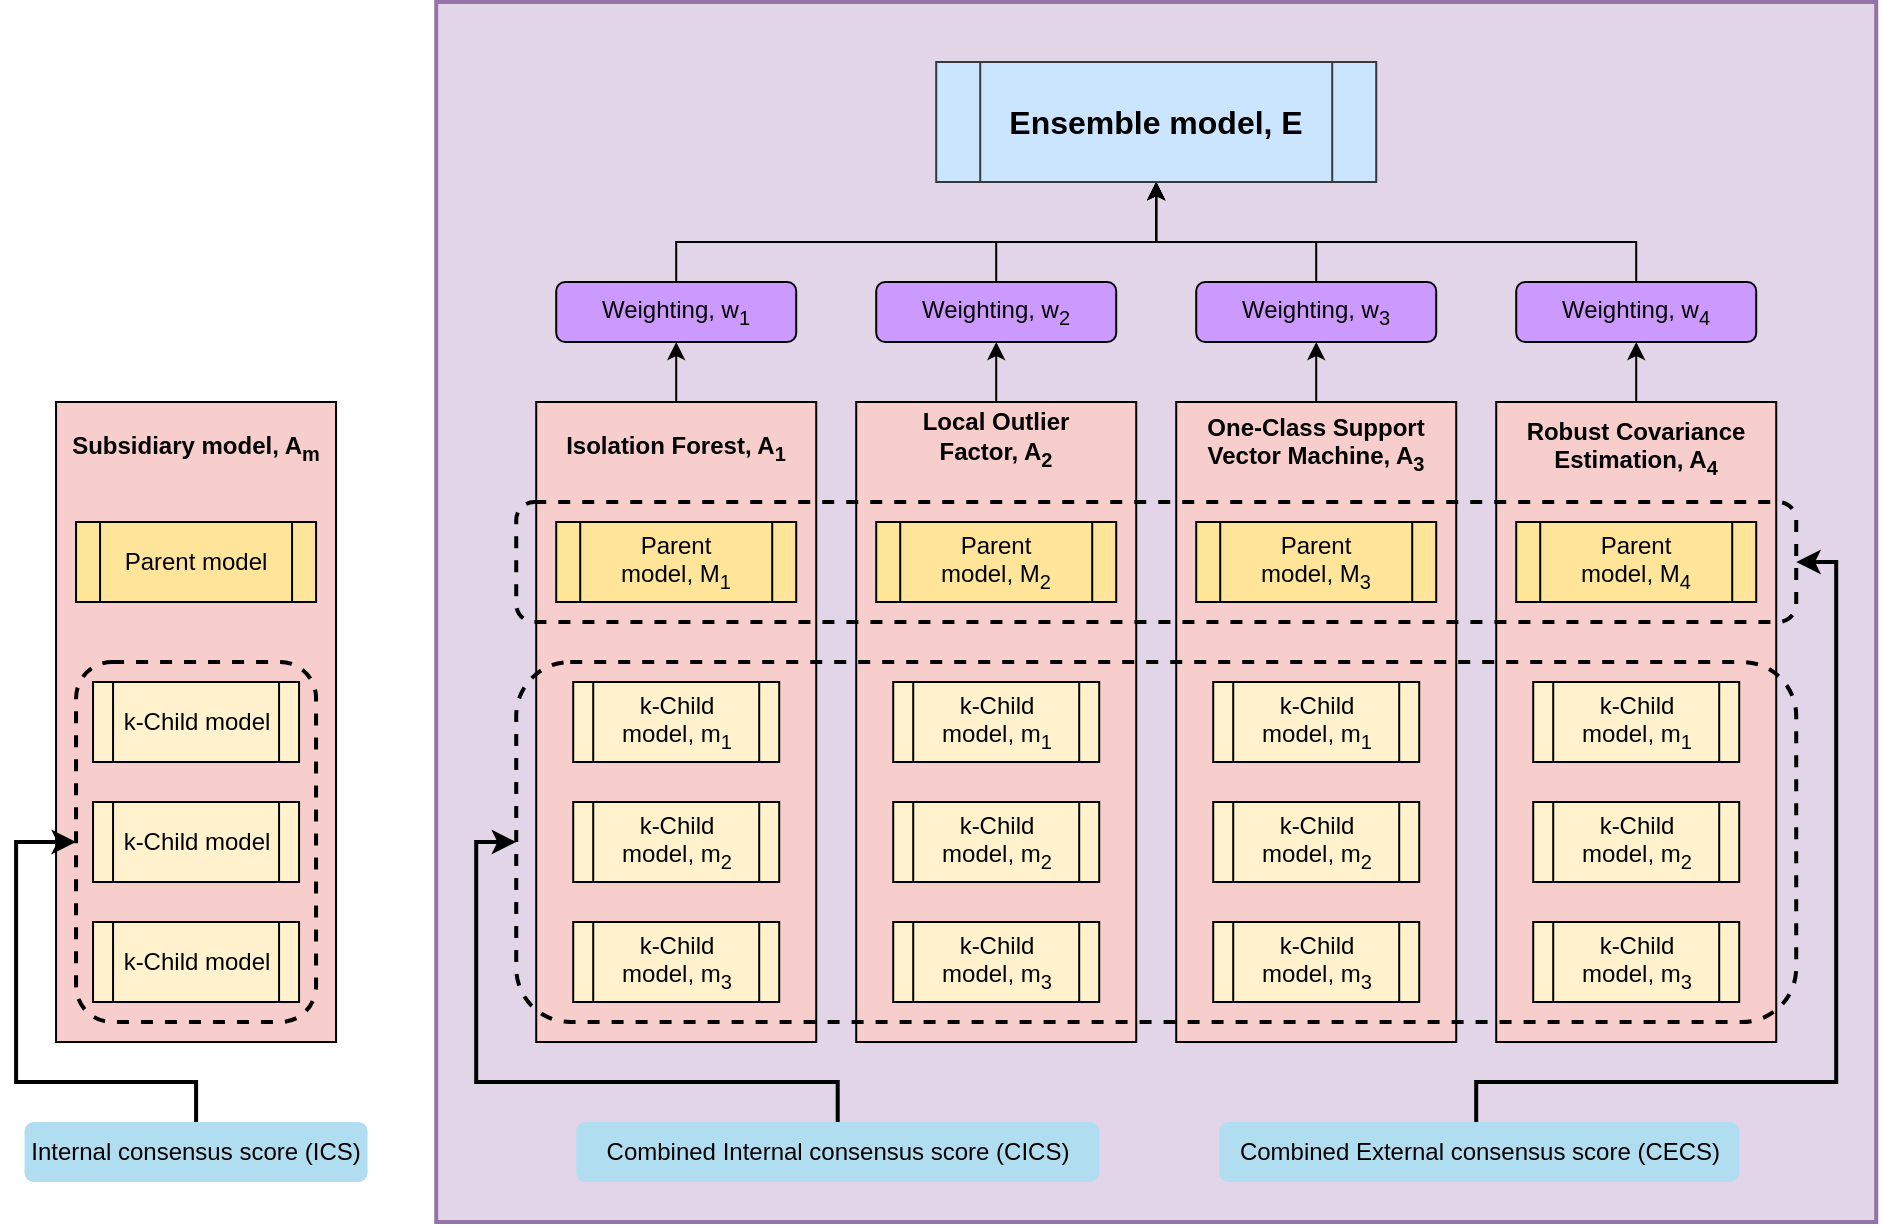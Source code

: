 <mxfile version="21.0.8" type="github">
  <diagram name="Page-1" id="-BmmVKnTVcbrJND1lZiL">
    <mxGraphModel dx="740" dy="613" grid="1" gridSize="10" guides="1" tooltips="1" connect="1" arrows="1" fold="1" page="1" pageScale="1" pageWidth="827" pageHeight="1169" math="0" shadow="0">
      <root>
        <mxCell id="0" />
        <mxCell id="1" parent="0" />
        <mxCell id="hMwthV5b42bd3Ut4s8Y7-72" value="" style="rounded=0;whiteSpace=wrap;html=1;fillColor=#e1d5e7;strokeColor=#9673a6;strokeWidth=2;" parent="1" vertex="1">
          <mxGeometry x="530.11" y="220" width="720" height="610" as="geometry" />
        </mxCell>
        <mxCell id="hMwthV5b42bd3Ut4s8Y7-79" style="edgeStyle=orthogonalEdgeStyle;rounded=0;orthogonalLoop=1;jettySize=auto;html=1;entryX=0.5;entryY=1;entryDx=0;entryDy=0;" parent="1" source="hMwthV5b42bd3Ut4s8Y7-56" target="hMwthV5b42bd3Ut4s8Y7-44" edge="1">
          <mxGeometry relative="1" as="geometry" />
        </mxCell>
        <mxCell id="hMwthV5b42bd3Ut4s8Y7-56" value="&lt;div&gt;&lt;b&gt;Robust Covariance&lt;/b&gt;&lt;/div&gt;&lt;div&gt;&lt;b&gt;Estimation, A&lt;sub&gt;4&lt;/sub&gt;&lt;/b&gt;&lt;/div&gt;&lt;div&gt;&lt;font size=&quot;3&quot;&gt;&lt;b&gt;&lt;br&gt;&lt;/b&gt;&lt;/font&gt;&lt;/div&gt;&lt;div&gt;&lt;font size=&quot;3&quot;&gt;&lt;b&gt;&lt;br&gt;&lt;/b&gt;&lt;/font&gt;&lt;/div&gt;&lt;div&gt;&lt;font size=&quot;3&quot;&gt;&lt;b&gt;&lt;br&gt;&lt;/b&gt;&lt;/font&gt;&lt;/div&gt;&lt;div&gt;&lt;font size=&quot;3&quot;&gt;&lt;b&gt;&lt;br&gt;&lt;/b&gt;&lt;/font&gt;&lt;/div&gt;&lt;div&gt;&lt;font size=&quot;3&quot;&gt;&lt;b&gt;&lt;br&gt;&lt;/b&gt;&lt;/font&gt;&lt;/div&gt;&lt;div&gt;&lt;font size=&quot;3&quot;&gt;&lt;b&gt;&lt;br&gt;&lt;/b&gt;&lt;/font&gt;&lt;/div&gt;&lt;div&gt;&lt;font size=&quot;3&quot;&gt;&lt;b&gt;&lt;br&gt;&lt;/b&gt;&lt;/font&gt;&lt;/div&gt;&lt;div&gt;&lt;font size=&quot;3&quot;&gt;&lt;b&gt;&lt;br&gt;&lt;/b&gt;&lt;/font&gt;&lt;/div&gt;&lt;div&gt;&lt;font size=&quot;3&quot;&gt;&lt;b&gt;&lt;br&gt;&lt;/b&gt;&lt;/font&gt;&lt;/div&gt;&lt;div&gt;&lt;font size=&quot;3&quot;&gt;&lt;b&gt;&lt;br&gt;&lt;/b&gt;&lt;/font&gt;&lt;/div&gt;&lt;div&gt;&lt;font size=&quot;3&quot;&gt;&lt;b&gt;&lt;br&gt;&lt;/b&gt;&lt;/font&gt;&lt;/div&gt;&lt;div&gt;&lt;font size=&quot;3&quot;&gt;&lt;b&gt;&lt;br&gt;&lt;/b&gt;&lt;/font&gt;&lt;/div&gt;&lt;div&gt;&lt;br&gt;&lt;/div&gt;&lt;div&gt;&lt;br&gt;&lt;/div&gt;&lt;div&gt;&lt;br&gt;&lt;/div&gt;" style="rounded=0;whiteSpace=wrap;html=1;fillColor=#F8CECC;" parent="1" vertex="1">
          <mxGeometry x="1060.11" y="420" width="140" height="320" as="geometry" />
        </mxCell>
        <mxCell id="hMwthV5b42bd3Ut4s8Y7-75" value="" style="edgeStyle=orthogonalEdgeStyle;rounded=0;orthogonalLoop=1;jettySize=auto;html=1;" parent="1" source="hMwthV5b42bd3Ut4s8Y7-1" target="hMwthV5b42bd3Ut4s8Y7-26" edge="1">
          <mxGeometry relative="1" as="geometry" />
        </mxCell>
        <mxCell id="hMwthV5b42bd3Ut4s8Y7-1" value="&lt;b&gt;Isolation Forest, A&lt;sub&gt;1&lt;br&gt;&lt;/sub&gt;&lt;/b&gt;&lt;div&gt;&lt;font size=&quot;3&quot;&gt;&lt;b&gt;&lt;br&gt;&lt;/b&gt;&lt;/font&gt;&lt;/div&gt;&lt;div&gt;&lt;font size=&quot;3&quot;&gt;&lt;b&gt;&lt;br&gt;&lt;/b&gt;&lt;/font&gt;&lt;/div&gt;&lt;div&gt;&lt;font size=&quot;3&quot;&gt;&lt;b&gt;&lt;br&gt;&lt;/b&gt;&lt;/font&gt;&lt;/div&gt;&lt;div&gt;&lt;font size=&quot;3&quot;&gt;&lt;b&gt;&lt;br&gt;&lt;/b&gt;&lt;/font&gt;&lt;/div&gt;&lt;div&gt;&lt;font size=&quot;3&quot;&gt;&lt;b&gt;&lt;br&gt;&lt;/b&gt;&lt;/font&gt;&lt;/div&gt;&lt;div&gt;&lt;font size=&quot;3&quot;&gt;&lt;b&gt;&lt;br&gt;&lt;/b&gt;&lt;/font&gt;&lt;/div&gt;&lt;div&gt;&lt;font size=&quot;3&quot;&gt;&lt;b&gt;&lt;br&gt;&lt;/b&gt;&lt;/font&gt;&lt;/div&gt;&lt;div&gt;&lt;font size=&quot;3&quot;&gt;&lt;b&gt;&lt;br&gt;&lt;/b&gt;&lt;/font&gt;&lt;/div&gt;&lt;div&gt;&lt;font size=&quot;3&quot;&gt;&lt;b&gt;&lt;br&gt;&lt;/b&gt;&lt;/font&gt;&lt;/div&gt;&lt;div&gt;&lt;font size=&quot;3&quot;&gt;&lt;b&gt;&lt;br&gt;&lt;/b&gt;&lt;/font&gt;&lt;/div&gt;&lt;div&gt;&lt;font size=&quot;3&quot;&gt;&lt;b&gt;&lt;br&gt;&lt;/b&gt;&lt;/font&gt;&lt;/div&gt;&lt;div&gt;&lt;font size=&quot;3&quot;&gt;&lt;b&gt;&lt;br&gt;&lt;/b&gt;&lt;/font&gt;&lt;/div&gt;&lt;div&gt;&lt;br&gt;&lt;/div&gt;&lt;div&gt;&lt;br&gt;&lt;/div&gt;&lt;div&gt;&lt;br&gt;&lt;/div&gt;" style="rounded=0;whiteSpace=wrap;html=1;fillColor=#F8CECC;" parent="1" vertex="1">
          <mxGeometry x="580.11" y="420" width="140" height="320" as="geometry" />
        </mxCell>
        <mxCell id="hMwthV5b42bd3Ut4s8Y7-2" value="&lt;div&gt;Parent &lt;br&gt;&lt;/div&gt;&lt;div&gt;model, M&lt;sub&gt;1&lt;/sub&gt;&lt;/div&gt;" style="shape=process;whiteSpace=wrap;html=1;backgroundOutline=1;fillColor=#FFE599;" parent="1" vertex="1">
          <mxGeometry x="590.11" y="480" width="120" height="40" as="geometry" />
        </mxCell>
        <mxCell id="hMwthV5b42bd3Ut4s8Y7-3" value="&lt;div&gt;k-Child &lt;br&gt;&lt;/div&gt;&lt;div&gt;model, m&lt;sub&gt;1&lt;/sub&gt;&lt;/div&gt;" style="shape=process;whiteSpace=wrap;html=1;backgroundOutline=1;fillColor=#FFF2CC;" parent="1" vertex="1">
          <mxGeometry x="598.61" y="560" width="103" height="40" as="geometry" />
        </mxCell>
        <mxCell id="hMwthV5b42bd3Ut4s8Y7-4" value="&lt;div&gt;k-Child&lt;/div&gt;&lt;div&gt;model, m&lt;sub&gt;2&lt;/sub&gt;&lt;/div&gt;" style="shape=process;whiteSpace=wrap;html=1;backgroundOutline=1;fillColor=#FFF2CC;" parent="1" vertex="1">
          <mxGeometry x="598.61" y="620" width="103" height="40" as="geometry" />
        </mxCell>
        <mxCell id="hMwthV5b42bd3Ut4s8Y7-5" value="&lt;div&gt;k-Child &lt;br&gt;&lt;/div&gt;&lt;div&gt;model, m&lt;sub&gt;3&lt;/sub&gt;&lt;/div&gt;" style="shape=process;whiteSpace=wrap;html=1;backgroundOutline=1;fillColor=#FFF2CC;" parent="1" vertex="1">
          <mxGeometry x="598.61" y="680" width="103" height="40" as="geometry" />
        </mxCell>
        <mxCell id="hMwthV5b42bd3Ut4s8Y7-81" style="edgeStyle=orthogonalEdgeStyle;rounded=0;orthogonalLoop=1;jettySize=auto;html=1;entryX=0.5;entryY=1;entryDx=0;entryDy=0;" parent="1" source="hMwthV5b42bd3Ut4s8Y7-26" target="hMwthV5b42bd3Ut4s8Y7-74" edge="1">
          <mxGeometry relative="1" as="geometry">
            <Array as="points">
              <mxPoint x="650.11" y="340" />
              <mxPoint x="890.11" y="340" />
            </Array>
          </mxGeometry>
        </mxCell>
        <mxCell id="hMwthV5b42bd3Ut4s8Y7-26" value="Weighting, w&lt;sub&gt;1&lt;/sub&gt;" style="rounded=1;whiteSpace=wrap;html=1;fillColor=#CC99FF;" parent="1" vertex="1">
          <mxGeometry x="590.11" y="360" width="120" height="30" as="geometry" />
        </mxCell>
        <mxCell id="hMwthV5b42bd3Ut4s8Y7-77" value="" style="edgeStyle=orthogonalEdgeStyle;rounded=0;orthogonalLoop=1;jettySize=auto;html=1;entryX=0.5;entryY=1;entryDx=0;entryDy=0;" parent="1" source="hMwthV5b42bd3Ut4s8Y7-27" target="hMwthV5b42bd3Ut4s8Y7-32" edge="1">
          <mxGeometry relative="1" as="geometry" />
        </mxCell>
        <mxCell id="hMwthV5b42bd3Ut4s8Y7-27" value="&lt;div&gt;&lt;b&gt;Local Outlier &lt;br&gt;&lt;/b&gt;&lt;/div&gt;&lt;div&gt;&lt;b&gt;Factor, A&lt;sub&gt;2&lt;/sub&gt;&lt;/b&gt;&lt;/div&gt;&lt;div&gt;&lt;font size=&quot;3&quot;&gt;&lt;b&gt;&lt;br&gt;&lt;/b&gt;&lt;/font&gt;&lt;/div&gt;&lt;div&gt;&lt;font size=&quot;3&quot;&gt;&lt;b&gt;&lt;br&gt;&lt;/b&gt;&lt;/font&gt;&lt;/div&gt;&lt;div&gt;&lt;font size=&quot;3&quot;&gt;&lt;b&gt;&lt;br&gt;&lt;/b&gt;&lt;/font&gt;&lt;/div&gt;&lt;div&gt;&lt;font size=&quot;3&quot;&gt;&lt;b&gt;&lt;br&gt;&lt;/b&gt;&lt;/font&gt;&lt;/div&gt;&lt;div&gt;&lt;font size=&quot;3&quot;&gt;&lt;b&gt;&lt;br&gt;&lt;/b&gt;&lt;/font&gt;&lt;/div&gt;&lt;div&gt;&lt;font size=&quot;3&quot;&gt;&lt;b&gt;&lt;br&gt;&lt;/b&gt;&lt;/font&gt;&lt;/div&gt;&lt;div&gt;&lt;font size=&quot;3&quot;&gt;&lt;b&gt;&lt;br&gt;&lt;/b&gt;&lt;/font&gt;&lt;/div&gt;&lt;div&gt;&lt;font size=&quot;3&quot;&gt;&lt;b&gt;&lt;br&gt;&lt;/b&gt;&lt;/font&gt;&lt;/div&gt;&lt;div&gt;&lt;font size=&quot;3&quot;&gt;&lt;b&gt;&lt;br&gt;&lt;/b&gt;&lt;/font&gt;&lt;/div&gt;&lt;div&gt;&lt;font size=&quot;3&quot;&gt;&lt;b&gt;&lt;br&gt;&lt;/b&gt;&lt;/font&gt;&lt;/div&gt;&lt;div&gt;&lt;font size=&quot;3&quot;&gt;&lt;b&gt;&lt;br&gt;&lt;/b&gt;&lt;/font&gt;&lt;/div&gt;&lt;div&gt;&lt;font size=&quot;3&quot;&gt;&lt;b&gt;&lt;br&gt;&lt;/b&gt;&lt;/font&gt;&lt;/div&gt;&lt;div&gt;&lt;font size=&quot;3&quot;&gt;&lt;b&gt;&lt;br&gt;&lt;/b&gt;&lt;/font&gt;&lt;/div&gt;&lt;div&gt;&lt;font size=&quot;3&quot;&gt;&lt;b&gt;&lt;br&gt;&lt;/b&gt;&lt;/font&gt;&lt;/div&gt;&lt;div&gt;&lt;br&gt;&lt;/div&gt;" style="rounded=0;whiteSpace=wrap;html=1;fillColor=#F8CECC;" parent="1" vertex="1">
          <mxGeometry x="740.11" y="420" width="140" height="320" as="geometry" />
        </mxCell>
        <mxCell id="hMwthV5b42bd3Ut4s8Y7-28" value="Parent &lt;br&gt;&lt;div&gt;model, M&lt;sub&gt;2&lt;/sub&gt;&lt;/div&gt;" style="shape=process;whiteSpace=wrap;html=1;backgroundOutline=1;fillColor=#FFE599;" parent="1" vertex="1">
          <mxGeometry x="750.11" y="480" width="120" height="40" as="geometry" />
        </mxCell>
        <mxCell id="hMwthV5b42bd3Ut4s8Y7-80" value="" style="edgeStyle=orthogonalEdgeStyle;rounded=0;orthogonalLoop=1;jettySize=auto;html=1;" parent="1" source="hMwthV5b42bd3Ut4s8Y7-32" target="hMwthV5b42bd3Ut4s8Y7-74" edge="1">
          <mxGeometry relative="1" as="geometry">
            <Array as="points">
              <mxPoint x="810.11" y="340" />
              <mxPoint x="890.11" y="340" />
            </Array>
          </mxGeometry>
        </mxCell>
        <mxCell id="hMwthV5b42bd3Ut4s8Y7-32" value="Weighting, w&lt;sub&gt;2&lt;/sub&gt;" style="rounded=1;whiteSpace=wrap;html=1;fillColor=#CC99FF;" parent="1" vertex="1">
          <mxGeometry x="750.11" y="360" width="120" height="30" as="geometry" />
        </mxCell>
        <mxCell id="hMwthV5b42bd3Ut4s8Y7-78" style="edgeStyle=orthogonalEdgeStyle;rounded=0;orthogonalLoop=1;jettySize=auto;html=1;entryX=0.5;entryY=1;entryDx=0;entryDy=0;" parent="1" source="hMwthV5b42bd3Ut4s8Y7-33" target="hMwthV5b42bd3Ut4s8Y7-38" edge="1">
          <mxGeometry relative="1" as="geometry" />
        </mxCell>
        <mxCell id="hMwthV5b42bd3Ut4s8Y7-33" value="&lt;div&gt;&lt;b&gt;One-Class Support&lt;/b&gt;&lt;/div&gt;&lt;div&gt;&lt;b&gt;Vector Machine, A&lt;sub&gt;3&lt;/sub&gt;&lt;/b&gt;&lt;/div&gt;&lt;div&gt;&lt;font size=&quot;3&quot;&gt;&lt;b&gt;&lt;br&gt;&lt;/b&gt;&lt;/font&gt;&lt;/div&gt;&lt;div&gt;&lt;font size=&quot;3&quot;&gt;&lt;b&gt;&lt;br&gt;&lt;/b&gt;&lt;/font&gt;&lt;/div&gt;&lt;div&gt;&lt;font size=&quot;3&quot;&gt;&lt;b&gt;&lt;br&gt;&lt;/b&gt;&lt;/font&gt;&lt;/div&gt;&lt;div&gt;&lt;font size=&quot;3&quot;&gt;&lt;b&gt;&lt;br&gt;&lt;/b&gt;&lt;/font&gt;&lt;/div&gt;&lt;div&gt;&lt;font size=&quot;3&quot;&gt;&lt;b&gt;&lt;br&gt;&lt;/b&gt;&lt;/font&gt;&lt;/div&gt;&lt;div&gt;&lt;font size=&quot;3&quot;&gt;&lt;b&gt;&lt;br&gt;&lt;/b&gt;&lt;/font&gt;&lt;/div&gt;&lt;div&gt;&lt;font size=&quot;3&quot;&gt;&lt;b&gt;&lt;br&gt;&lt;/b&gt;&lt;/font&gt;&lt;/div&gt;&lt;div&gt;&lt;font size=&quot;3&quot;&gt;&lt;b&gt;&lt;br&gt;&lt;/b&gt;&lt;/font&gt;&lt;/div&gt;&lt;div&gt;&lt;font size=&quot;3&quot;&gt;&lt;b&gt;&lt;br&gt;&lt;/b&gt;&lt;/font&gt;&lt;/div&gt;&lt;div&gt;&lt;font size=&quot;3&quot;&gt;&lt;b&gt;&lt;br&gt;&lt;/b&gt;&lt;/font&gt;&lt;/div&gt;&lt;div&gt;&lt;font size=&quot;3&quot;&gt;&lt;b&gt;&lt;br&gt;&lt;/b&gt;&lt;/font&gt;&lt;/div&gt;&lt;div&gt;&lt;font size=&quot;3&quot;&gt;&lt;b&gt;&lt;br&gt;&lt;/b&gt;&lt;/font&gt;&lt;/div&gt;&lt;div&gt;&lt;font size=&quot;3&quot;&gt;&lt;b&gt;&lt;br&gt;&lt;/b&gt;&lt;/font&gt;&lt;/div&gt;&lt;div&gt;&lt;br&gt;&lt;/div&gt;&lt;div&gt;&lt;br&gt;&lt;/div&gt;" style="rounded=0;whiteSpace=wrap;html=1;fillColor=#F8CECC;" parent="1" vertex="1">
          <mxGeometry x="900.11" y="420" width="140" height="320" as="geometry" />
        </mxCell>
        <mxCell id="hMwthV5b42bd3Ut4s8Y7-34" value="&lt;div&gt;Parent &lt;br&gt;&lt;/div&gt;&lt;div&gt;model, M&lt;sub&gt;3&lt;/sub&gt;&lt;/div&gt;" style="shape=process;whiteSpace=wrap;html=1;backgroundOutline=1;fillColor=#FFE599;" parent="1" vertex="1">
          <mxGeometry x="910.11" y="480" width="120" height="40" as="geometry" />
        </mxCell>
        <mxCell id="hMwthV5b42bd3Ut4s8Y7-82" style="edgeStyle=orthogonalEdgeStyle;rounded=0;orthogonalLoop=1;jettySize=auto;html=1;" parent="1" source="hMwthV5b42bd3Ut4s8Y7-38" target="hMwthV5b42bd3Ut4s8Y7-74" edge="1">
          <mxGeometry relative="1" as="geometry">
            <Array as="points">
              <mxPoint x="970.11" y="340" />
              <mxPoint x="890.11" y="340" />
            </Array>
          </mxGeometry>
        </mxCell>
        <mxCell id="hMwthV5b42bd3Ut4s8Y7-38" value="Weighting, w&lt;sub&gt;3&lt;/sub&gt;" style="rounded=1;whiteSpace=wrap;html=1;fillColor=#CC99FF;" parent="1" vertex="1">
          <mxGeometry x="910.11" y="360" width="120" height="30" as="geometry" />
        </mxCell>
        <mxCell id="hMwthV5b42bd3Ut4s8Y7-40" value="&lt;div&gt;Parent&lt;/div&gt;&lt;div&gt;model, M&lt;sub&gt;4&lt;/sub&gt;&lt;/div&gt;" style="shape=process;whiteSpace=wrap;html=1;backgroundOutline=1;fillColor=#FFE599;" parent="1" vertex="1">
          <mxGeometry x="1070.11" y="480" width="120" height="40" as="geometry" />
        </mxCell>
        <mxCell id="hMwthV5b42bd3Ut4s8Y7-83" style="edgeStyle=orthogonalEdgeStyle;rounded=0;orthogonalLoop=1;jettySize=auto;html=1;entryX=0.5;entryY=1;entryDx=0;entryDy=0;" parent="1" source="hMwthV5b42bd3Ut4s8Y7-44" target="hMwthV5b42bd3Ut4s8Y7-74" edge="1">
          <mxGeometry relative="1" as="geometry">
            <Array as="points">
              <mxPoint x="1130.11" y="340" />
              <mxPoint x="890.11" y="340" />
            </Array>
          </mxGeometry>
        </mxCell>
        <mxCell id="hMwthV5b42bd3Ut4s8Y7-44" value="Weighting, w&lt;sub&gt;4&lt;/sub&gt;" style="rounded=1;whiteSpace=wrap;html=1;fillColor=#CC99FF;" parent="1" vertex="1">
          <mxGeometry x="1070.11" y="360" width="120" height="30" as="geometry" />
        </mxCell>
        <mxCell id="hMwthV5b42bd3Ut4s8Y7-53" value="" style="rounded=1;whiteSpace=wrap;html=1;fillColor=none;dashed=1;strokeWidth=2;" parent="1" vertex="1">
          <mxGeometry x="570.11" y="550" width="640" height="180" as="geometry" />
        </mxCell>
        <mxCell id="hMwthV5b42bd3Ut4s8Y7-57" value="&lt;b&gt;Subsidiary model, A&lt;sub&gt;m&lt;br&gt;&lt;/sub&gt;&lt;/b&gt;&lt;div&gt;&lt;font size=&quot;3&quot;&gt;&lt;b&gt;&lt;br&gt;&lt;/b&gt;&lt;/font&gt;&lt;/div&gt;&lt;div&gt;&lt;font size=&quot;3&quot;&gt;&lt;b&gt;&lt;br&gt;&lt;/b&gt;&lt;/font&gt;&lt;/div&gt;&lt;div&gt;&lt;font size=&quot;3&quot;&gt;&lt;b&gt;&lt;br&gt;&lt;/b&gt;&lt;/font&gt;&lt;/div&gt;&lt;div&gt;&lt;font size=&quot;3&quot;&gt;&lt;b&gt;&lt;br&gt;&lt;/b&gt;&lt;/font&gt;&lt;/div&gt;&lt;div&gt;&lt;font size=&quot;3&quot;&gt;&lt;b&gt;&lt;br&gt;&lt;/b&gt;&lt;/font&gt;&lt;/div&gt;&lt;div&gt;&lt;font size=&quot;3&quot;&gt;&lt;b&gt;&lt;br&gt;&lt;/b&gt;&lt;/font&gt;&lt;/div&gt;&lt;div&gt;&lt;font size=&quot;3&quot;&gt;&lt;b&gt;&lt;br&gt;&lt;/b&gt;&lt;/font&gt;&lt;/div&gt;&lt;div&gt;&lt;font size=&quot;3&quot;&gt;&lt;b&gt;&lt;br&gt;&lt;/b&gt;&lt;/font&gt;&lt;/div&gt;&lt;div&gt;&lt;font size=&quot;3&quot;&gt;&lt;b&gt;&lt;br&gt;&lt;/b&gt;&lt;/font&gt;&lt;/div&gt;&lt;div&gt;&lt;font size=&quot;3&quot;&gt;&lt;b&gt;&lt;br&gt;&lt;/b&gt;&lt;/font&gt;&lt;/div&gt;&lt;div&gt;&lt;font size=&quot;3&quot;&gt;&lt;b&gt;&lt;br&gt;&lt;/b&gt;&lt;/font&gt;&lt;/div&gt;&lt;div&gt;&lt;font size=&quot;3&quot;&gt;&lt;b&gt;&lt;br&gt;&lt;/b&gt;&lt;/font&gt;&lt;/div&gt;&lt;div&gt;&lt;br&gt;&lt;/div&gt;&lt;div&gt;&lt;br&gt;&lt;/div&gt;&lt;div&gt;&lt;br&gt;&lt;/div&gt;" style="rounded=0;whiteSpace=wrap;html=1;fillColor=#F8CECC;" parent="1" vertex="1">
          <mxGeometry x="340.03" y="420" width="140" height="320" as="geometry" />
        </mxCell>
        <mxCell id="hMwthV5b42bd3Ut4s8Y7-58" value="Parent model" style="shape=process;whiteSpace=wrap;html=1;backgroundOutline=1;fillColor=#FFE599;" parent="1" vertex="1">
          <mxGeometry x="350.03" y="480" width="120" height="40" as="geometry" />
        </mxCell>
        <mxCell id="hMwthV5b42bd3Ut4s8Y7-59" value="k-Child model" style="shape=process;whiteSpace=wrap;html=1;backgroundOutline=1;fillColor=#FFF2CC;" parent="1" vertex="1">
          <mxGeometry x="358.53" y="560" width="103" height="40" as="geometry" />
        </mxCell>
        <mxCell id="hMwthV5b42bd3Ut4s8Y7-60" value="k-Child model" style="shape=process;whiteSpace=wrap;html=1;backgroundOutline=1;fillColor=#FFF2CC;" parent="1" vertex="1">
          <mxGeometry x="358.53" y="620" width="103" height="40" as="geometry" />
        </mxCell>
        <mxCell id="hMwthV5b42bd3Ut4s8Y7-61" value="k-Child model" style="shape=process;whiteSpace=wrap;html=1;backgroundOutline=1;fillColor=#FFF2CC;" parent="1" vertex="1">
          <mxGeometry x="358.53" y="680" width="103" height="40" as="geometry" />
        </mxCell>
        <mxCell id="hMwthV5b42bd3Ut4s8Y7-62" value="" style="rounded=1;whiteSpace=wrap;html=1;fillColor=none;strokeWidth=2;strokeColor=default;dashed=1;" parent="1" vertex="1">
          <mxGeometry x="350.03" y="550" width="120" height="180" as="geometry" />
        </mxCell>
        <mxCell id="hMwthV5b42bd3Ut4s8Y7-65" style="edgeStyle=orthogonalEdgeStyle;rounded=0;orthogonalLoop=1;jettySize=auto;html=1;entryX=0;entryY=0.5;entryDx=0;entryDy=0;strokeWidth=2;" parent="1" source="hMwthV5b42bd3Ut4s8Y7-64" target="hMwthV5b42bd3Ut4s8Y7-62" edge="1">
          <mxGeometry relative="1" as="geometry">
            <Array as="points">
              <mxPoint x="410.03" y="760" />
              <mxPoint x="320.03" y="760" />
              <mxPoint x="320.03" y="640" />
            </Array>
          </mxGeometry>
        </mxCell>
        <mxCell id="hMwthV5b42bd3Ut4s8Y7-64" value="&lt;font style=&quot;font-size: 12px;&quot;&gt;Internal consensus score (ICS)&lt;br&gt;&lt;/font&gt;" style="text;html=1;strokeColor=none;fillColor=#b1ddf0;align=center;verticalAlign=middle;whiteSpace=wrap;rounded=1;" parent="1" vertex="1">
          <mxGeometry x="324.28" y="780" width="171.5" height="30" as="geometry" />
        </mxCell>
        <mxCell id="hMwthV5b42bd3Ut4s8Y7-68" style="edgeStyle=orthogonalEdgeStyle;rounded=0;orthogonalLoop=1;jettySize=auto;html=1;entryX=0;entryY=0.5;entryDx=0;entryDy=0;strokeWidth=2;" parent="1" source="hMwthV5b42bd3Ut4s8Y7-66" target="hMwthV5b42bd3Ut4s8Y7-53" edge="1">
          <mxGeometry relative="1" as="geometry">
            <Array as="points">
              <mxPoint x="731.11" y="760" />
              <mxPoint x="550.11" y="760" />
              <mxPoint x="550.11" y="640" />
            </Array>
          </mxGeometry>
        </mxCell>
        <mxCell id="hMwthV5b42bd3Ut4s8Y7-66" value="Combined &lt;font style=&quot;font-size: 12px;&quot;&gt;Internal consensus score (CICS)&lt;br&gt;&lt;/font&gt;" style="text;html=1;strokeColor=none;fillColor=#b1ddf0;align=center;verticalAlign=middle;whiteSpace=wrap;rounded=1;glass=0;shadow=0;" parent="1" vertex="1">
          <mxGeometry x="600.11" y="780" width="261.5" height="30" as="geometry" />
        </mxCell>
        <mxCell id="hMwthV5b42bd3Ut4s8Y7-70" style="edgeStyle=orthogonalEdgeStyle;rounded=0;orthogonalLoop=1;jettySize=auto;html=1;entryX=1;entryY=0.5;entryDx=0;entryDy=0;strokeWidth=2;" parent="1" source="hMwthV5b42bd3Ut4s8Y7-69" edge="1">
          <mxGeometry relative="1" as="geometry">
            <Array as="points">
              <mxPoint x="1050.11" y="760" />
              <mxPoint x="1230.11" y="760" />
              <mxPoint x="1230.11" y="500" />
            </Array>
            <mxPoint x="1210.11" y="500" as="targetPoint" />
          </mxGeometry>
        </mxCell>
        <mxCell id="hMwthV5b42bd3Ut4s8Y7-69" value="Combined &lt;font style=&quot;font-size: 12px;&quot;&gt;External consensus score (CECS)&lt;br&gt;&lt;/font&gt;" style="text;html=1;strokeColor=none;fillColor=#b1ddf0;align=center;verticalAlign=middle;whiteSpace=wrap;rounded=1;" parent="1" vertex="1">
          <mxGeometry x="921.61" y="780" width="260" height="30" as="geometry" />
        </mxCell>
        <mxCell id="hMwthV5b42bd3Ut4s8Y7-74" value="&lt;font size=&quot;3&quot;&gt;&lt;b&gt;Ensemble model, E&lt;br&gt;&lt;/b&gt;&lt;/font&gt;" style="shape=process;whiteSpace=wrap;html=1;backgroundOutline=1;fillColor=#cce5ff;strokeColor=#36393d;" parent="1" vertex="1">
          <mxGeometry x="780.11" y="250" width="220" height="60" as="geometry" />
        </mxCell>
        <mxCell id="53Ustn79F9XM7or2pPVB-1" value="" style="rounded=1;whiteSpace=wrap;html=1;fillColor=none;strokeWidth=2;strokeColor=default;dashed=1;" vertex="1" parent="1">
          <mxGeometry x="570.11" y="470" width="640" height="60" as="geometry" />
        </mxCell>
        <mxCell id="53Ustn79F9XM7or2pPVB-5" value="&lt;div&gt;k-Child &lt;br&gt;&lt;/div&gt;&lt;div&gt;model, m&lt;sub&gt;1&lt;/sub&gt;&lt;/div&gt;" style="shape=process;whiteSpace=wrap;html=1;backgroundOutline=1;fillColor=#FFF2CC;" vertex="1" parent="1">
          <mxGeometry x="758.61" y="560" width="103" height="40" as="geometry" />
        </mxCell>
        <mxCell id="53Ustn79F9XM7or2pPVB-6" value="&lt;div&gt;k-Child&lt;/div&gt;&lt;div&gt;model, m&lt;sub&gt;2&lt;/sub&gt;&lt;/div&gt;" style="shape=process;whiteSpace=wrap;html=1;backgroundOutline=1;fillColor=#FFF2CC;" vertex="1" parent="1">
          <mxGeometry x="758.61" y="620" width="103" height="40" as="geometry" />
        </mxCell>
        <mxCell id="53Ustn79F9XM7or2pPVB-7" value="&lt;div&gt;k-Child &lt;br&gt;&lt;/div&gt;&lt;div&gt;model, m&lt;sub&gt;3&lt;/sub&gt;&lt;/div&gt;" style="shape=process;whiteSpace=wrap;html=1;backgroundOutline=1;fillColor=#FFF2CC;" vertex="1" parent="1">
          <mxGeometry x="758.61" y="680" width="103" height="40" as="geometry" />
        </mxCell>
        <mxCell id="53Ustn79F9XM7or2pPVB-8" value="&lt;div&gt;k-Child &lt;br&gt;&lt;/div&gt;&lt;div&gt;model, m&lt;sub&gt;1&lt;/sub&gt;&lt;/div&gt;" style="shape=process;whiteSpace=wrap;html=1;backgroundOutline=1;fillColor=#FFF2CC;" vertex="1" parent="1">
          <mxGeometry x="918.61" y="560" width="103" height="40" as="geometry" />
        </mxCell>
        <mxCell id="53Ustn79F9XM7or2pPVB-9" value="&lt;div&gt;k-Child&lt;/div&gt;&lt;div&gt;model, m&lt;sub&gt;2&lt;/sub&gt;&lt;/div&gt;" style="shape=process;whiteSpace=wrap;html=1;backgroundOutline=1;fillColor=#FFF2CC;" vertex="1" parent="1">
          <mxGeometry x="918.61" y="620" width="103" height="40" as="geometry" />
        </mxCell>
        <mxCell id="53Ustn79F9XM7or2pPVB-10" value="&lt;div&gt;k-Child &lt;br&gt;&lt;/div&gt;&lt;div&gt;model, m&lt;sub&gt;3&lt;/sub&gt;&lt;/div&gt;" style="shape=process;whiteSpace=wrap;html=1;backgroundOutline=1;fillColor=#FFF2CC;" vertex="1" parent="1">
          <mxGeometry x="918.61" y="680" width="103" height="40" as="geometry" />
        </mxCell>
        <mxCell id="53Ustn79F9XM7or2pPVB-11" value="&lt;div&gt;k-Child &lt;br&gt;&lt;/div&gt;&lt;div&gt;model, m&lt;sub&gt;1&lt;/sub&gt;&lt;/div&gt;" style="shape=process;whiteSpace=wrap;html=1;backgroundOutline=1;fillColor=#FFF2CC;" vertex="1" parent="1">
          <mxGeometry x="1078.61" y="560" width="103" height="40" as="geometry" />
        </mxCell>
        <mxCell id="53Ustn79F9XM7or2pPVB-12" value="&lt;div&gt;k-Child&lt;/div&gt;&lt;div&gt;model, m&lt;sub&gt;2&lt;/sub&gt;&lt;/div&gt;" style="shape=process;whiteSpace=wrap;html=1;backgroundOutline=1;fillColor=#FFF2CC;" vertex="1" parent="1">
          <mxGeometry x="1078.61" y="620" width="103" height="40" as="geometry" />
        </mxCell>
        <mxCell id="53Ustn79F9XM7or2pPVB-13" value="&lt;div&gt;k-Child &lt;br&gt;&lt;/div&gt;&lt;div&gt;model, m&lt;sub&gt;3&lt;/sub&gt;&lt;/div&gt;" style="shape=process;whiteSpace=wrap;html=1;backgroundOutline=1;fillColor=#FFF2CC;" vertex="1" parent="1">
          <mxGeometry x="1078.61" y="680" width="103" height="40" as="geometry" />
        </mxCell>
      </root>
    </mxGraphModel>
  </diagram>
</mxfile>
